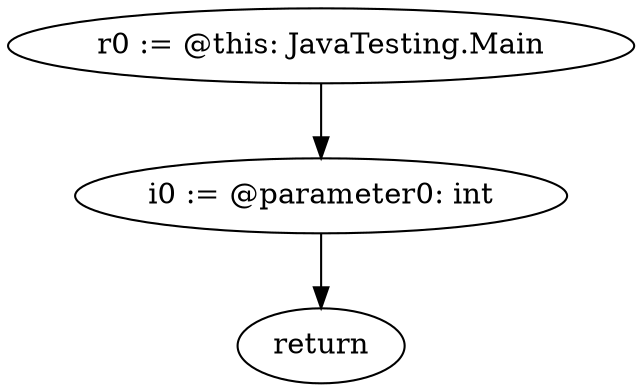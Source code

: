 digraph "unitGraph" {
    "r0 := @this: JavaTesting.Main"
    "i0 := @parameter0: int"
    "return"
    "r0 := @this: JavaTesting.Main"->"i0 := @parameter0: int";
    "i0 := @parameter0: int"->"return";
}
